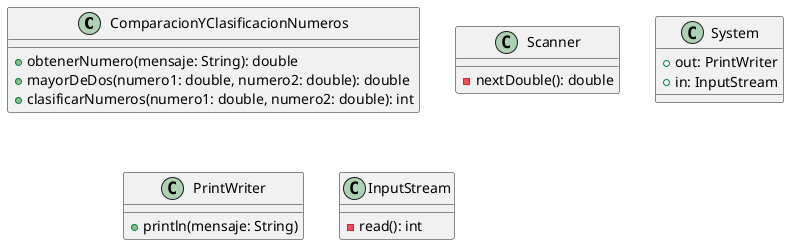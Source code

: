 @startuml

class ComparacionYClasificacionNumeros {
    + obtenerNumero(mensaje: String): double
    + mayorDeDos(numero1: double, numero2: double): double
    + clasificarNumeros(numero1: double, numero2: double): int
}

class Scanner {
    - nextDouble(): double
}

class System {
    + out: PrintWriter
    + in: InputStream
}

class PrintWriter {
    + println(mensaje: String)
}

class InputStream {
    - read(): int
}

@enduml

